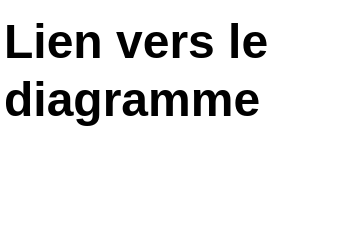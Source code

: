 <mxfile version="26.0.9">
  <diagram name="Page-1" id="dZhRCauRZ0RHrjLCVy3R">
    <mxGraphModel dx="1050" dy="563" grid="1" gridSize="10" guides="1" tooltips="1" connect="1" arrows="1" fold="1" page="1" pageScale="1" pageWidth="827" pageHeight="1169" math="0" shadow="0">
      <root>
        <mxCell id="0" />
        <mxCell id="1" parent="0" />
        <mxCell id="OaY_LmeSOzj_sYrLVvMJ-1" value="&lt;h1 style=&quot;margin-top: 0px;&quot;&gt;Lien vers le diagramme&lt;/h1&gt;" style="text;html=1;whiteSpace=wrap;overflow=hidden;rounded=0;" vertex="1" parent="1">
          <mxGeometry x="310" y="230" width="180" height="120" as="geometry" />
        </mxCell>
      </root>
    </mxGraphModel>
  </diagram>
</mxfile>
